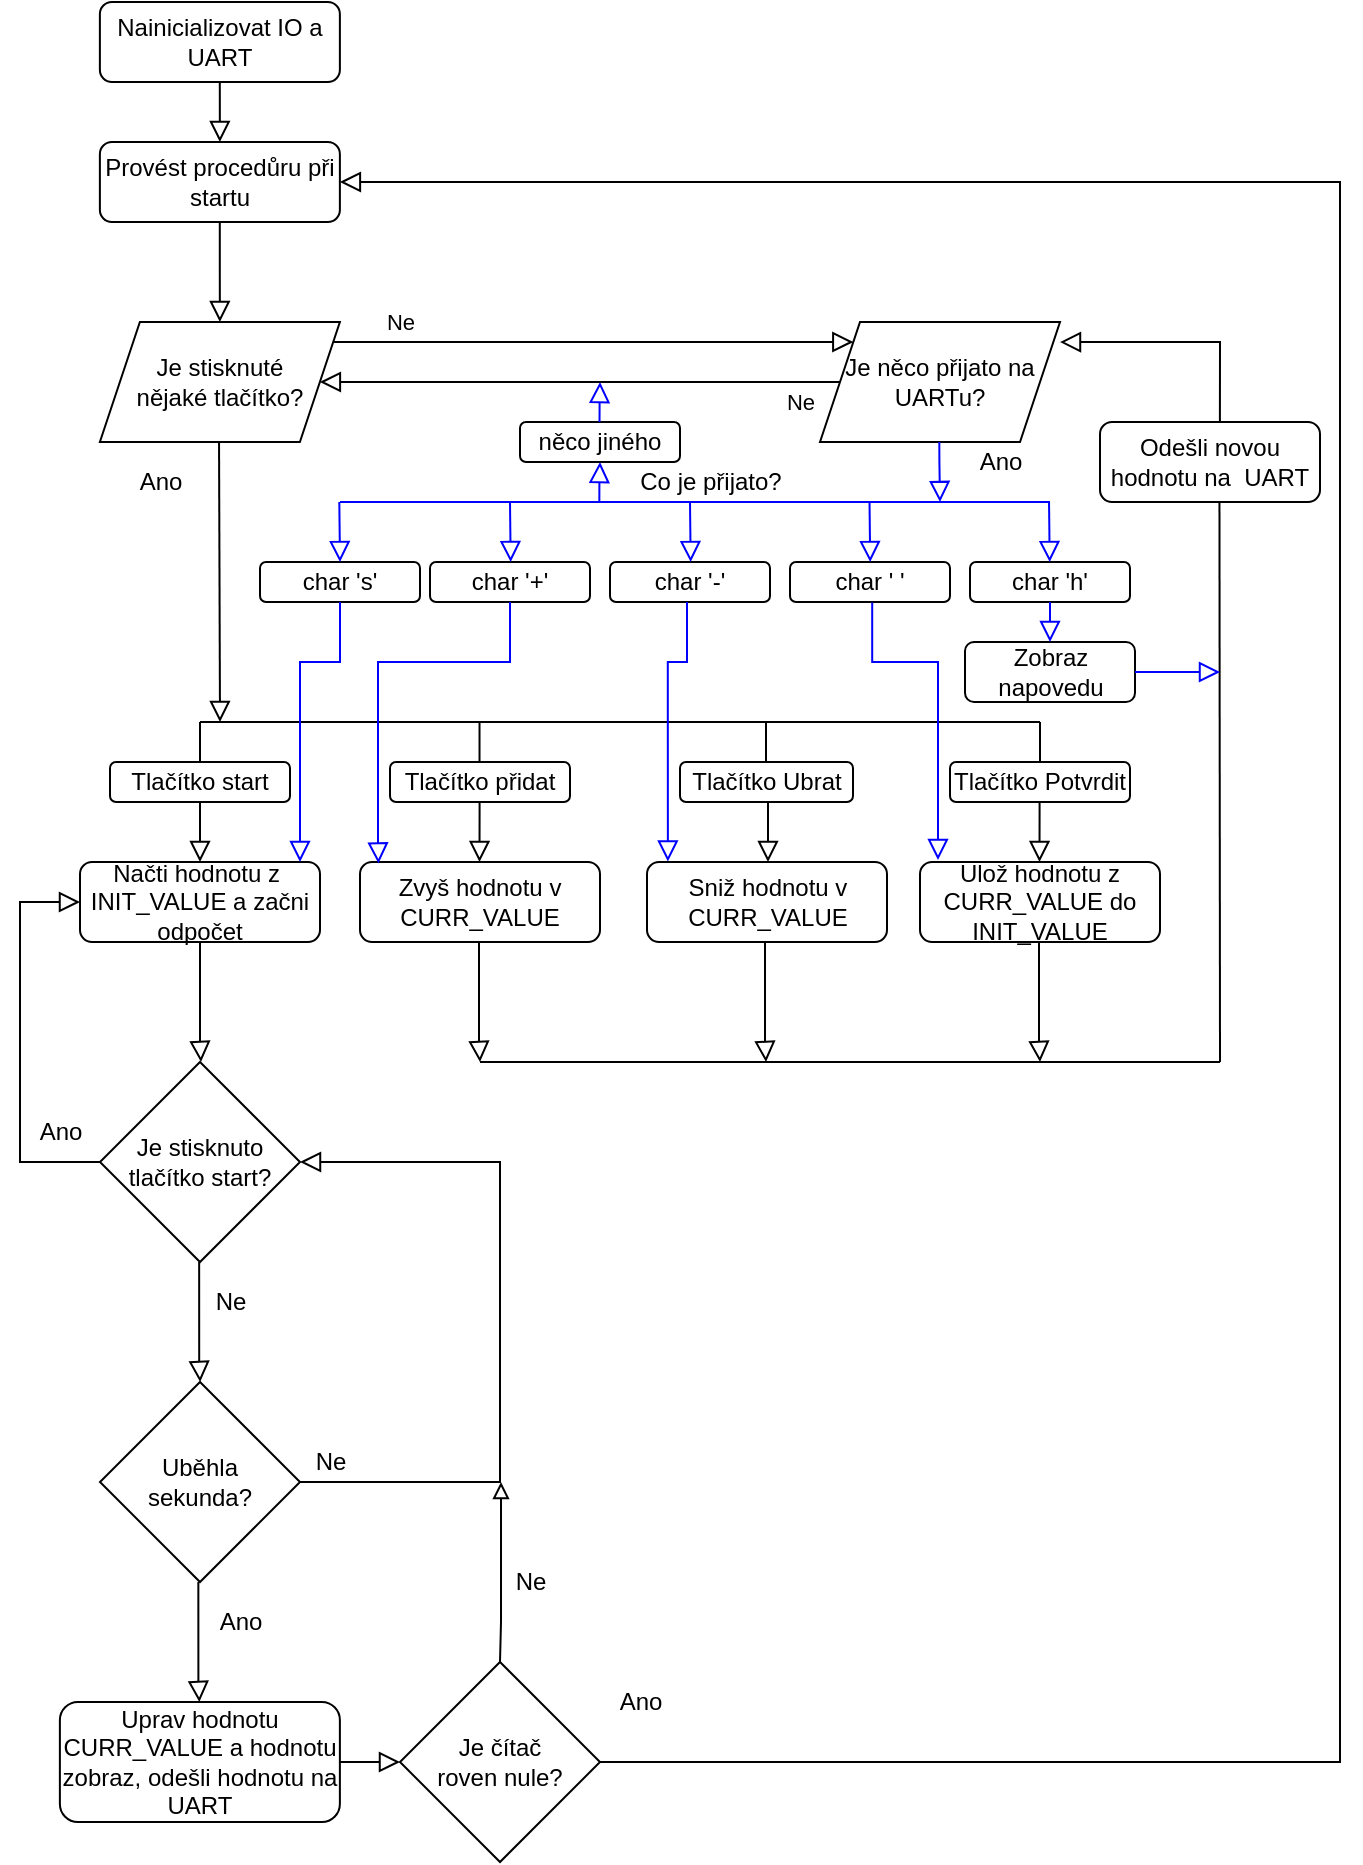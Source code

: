<mxfile version="14.1.2" type="device"><diagram id="C5RBs43oDa-KdzZeNtuy" name="Page-1"><mxGraphModel dx="677" dy="349" grid="1" gridSize="10" guides="1" tooltips="1" connect="1" arrows="1" fold="1" page="1" pageScale="1" pageWidth="827" pageHeight="1169" math="0" shadow="0"><root><mxCell id="WIyWlLk6GJQsqaUBKTNV-0"/><mxCell id="WIyWlLk6GJQsqaUBKTNV-1" parent="WIyWlLk6GJQsqaUBKTNV-0"/><mxCell id="WIyWlLk6GJQsqaUBKTNV-2" value="" style="rounded=0;html=1;jettySize=auto;orthogonalLoop=1;fontSize=11;endArrow=block;endFill=0;endSize=8;strokeWidth=1;shadow=0;labelBackgroundColor=none;edgeStyle=orthogonalEdgeStyle;" parent="WIyWlLk6GJQsqaUBKTNV-1" source="WIyWlLk6GJQsqaUBKTNV-3" edge="1"><mxGeometry relative="1" as="geometry"><mxPoint x="139.94" y="170" as="targetPoint"/></mxGeometry></mxCell><mxCell id="WIyWlLk6GJQsqaUBKTNV-3" value="Provést procedůru při startu" style="rounded=1;whiteSpace=wrap;html=1;fontSize=12;glass=0;strokeWidth=1;shadow=0;" parent="WIyWlLk6GJQsqaUBKTNV-1" vertex="1"><mxGeometry x="79.94" y="80" width="120" height="40" as="geometry"/></mxCell><mxCell id="WIyWlLk6GJQsqaUBKTNV-5" value="Ne" style="edgeStyle=orthogonalEdgeStyle;rounded=0;html=1;jettySize=auto;orthogonalLoop=1;fontSize=11;endArrow=block;endFill=0;endSize=8;strokeWidth=1;shadow=0;labelBackgroundColor=none;" parent="WIyWlLk6GJQsqaUBKTNV-1" source="qzdEpZUiR1O1QcO50xsQ-17" target="i0NnEWH4BkmEGmP7qwsd-0" edge="1"><mxGeometry x="-0.745" y="10" relative="1" as="geometry"><mxPoint as="offset"/><mxPoint x="209.94" y="230" as="sourcePoint"/><mxPoint x="200" y="180" as="targetPoint"/><Array as="points"><mxPoint x="270" y="180"/><mxPoint x="270" y="180"/></Array></mxGeometry></mxCell><mxCell id="qzdEpZUiR1O1QcO50xsQ-17" value="Je stisknuté &lt;br&gt;nějaké tlačítko?" style="shape=parallelogram;perimeter=parallelogramPerimeter;whiteSpace=wrap;html=1;fixedSize=1;" parent="WIyWlLk6GJQsqaUBKTNV-1" vertex="1"><mxGeometry x="79.94" y="170" width="120" height="60" as="geometry"/></mxCell><mxCell id="qzdEpZUiR1O1QcO50xsQ-18" value="" style="rounded=0;html=1;jettySize=auto;orthogonalLoop=1;fontSize=11;endArrow=block;endFill=0;endSize=8;strokeWidth=1;shadow=0;labelBackgroundColor=none;" parent="WIyWlLk6GJQsqaUBKTNV-1" edge="1"><mxGeometry relative="1" as="geometry"><mxPoint x="139.52" y="230" as="sourcePoint"/><mxPoint x="140" y="370" as="targetPoint"/></mxGeometry></mxCell><mxCell id="qzdEpZUiR1O1QcO50xsQ-19" value="Ano" style="text;html=1;align=center;verticalAlign=middle;resizable=0;points=[];autosize=1;" parent="WIyWlLk6GJQsqaUBKTNV-1" vertex="1"><mxGeometry x="90" y="240" width="40" height="20" as="geometry"/></mxCell><mxCell id="qzdEpZUiR1O1QcO50xsQ-24" value="" style="endArrow=none;html=1;" parent="WIyWlLk6GJQsqaUBKTNV-1" edge="1"><mxGeometry width="50" height="50" relative="1" as="geometry"><mxPoint x="130" y="370" as="sourcePoint"/><mxPoint x="550" y="370" as="targetPoint"/></mxGeometry></mxCell><mxCell id="qzdEpZUiR1O1QcO50xsQ-25" value="" style="endArrow=none;html=1;" parent="WIyWlLk6GJQsqaUBKTNV-1" edge="1"><mxGeometry width="50" height="50" relative="1" as="geometry"><mxPoint x="130" y="370" as="sourcePoint"/><mxPoint x="130" y="390" as="targetPoint"/></mxGeometry></mxCell><mxCell id="qzdEpZUiR1O1QcO50xsQ-27" value="Tlačítko start" style="rounded=1;whiteSpace=wrap;html=1;fontSize=12;glass=0;strokeWidth=1;shadow=0;" parent="WIyWlLk6GJQsqaUBKTNV-1" vertex="1"><mxGeometry x="85" y="390" width="90" height="20" as="geometry"/></mxCell><mxCell id="qzdEpZUiR1O1QcO50xsQ-28" value="" style="endArrow=none;html=1;" parent="WIyWlLk6GJQsqaUBKTNV-1" edge="1"><mxGeometry width="50" height="50" relative="1" as="geometry"><mxPoint x="269.76" y="370" as="sourcePoint"/><mxPoint x="269.76" y="390" as="targetPoint"/></mxGeometry></mxCell><mxCell id="qzdEpZUiR1O1QcO50xsQ-29" value="Tlačítko přidat" style="rounded=1;whiteSpace=wrap;html=1;fontSize=12;glass=0;strokeWidth=1;shadow=0;" parent="WIyWlLk6GJQsqaUBKTNV-1" vertex="1"><mxGeometry x="225" y="390" width="90" height="20" as="geometry"/></mxCell><mxCell id="qzdEpZUiR1O1QcO50xsQ-32" value="Tlačítko Ubrat" style="rounded=1;whiteSpace=wrap;html=1;fontSize=12;glass=0;strokeWidth=1;shadow=0;" parent="WIyWlLk6GJQsqaUBKTNV-1" vertex="1"><mxGeometry x="370" y="390" width="86.5" height="20" as="geometry"/></mxCell><mxCell id="qzdEpZUiR1O1QcO50xsQ-34" value="Tlačítko Potvrdit" style="rounded=1;whiteSpace=wrap;html=1;fontSize=12;glass=0;strokeWidth=1;shadow=0;" parent="WIyWlLk6GJQsqaUBKTNV-1" vertex="1"><mxGeometry x="505" y="390" width="90" height="20" as="geometry"/></mxCell><mxCell id="qzdEpZUiR1O1QcO50xsQ-36" value="Načti hodnotu z&amp;nbsp; INIT_VALUE a začni odpočet" style="rounded=1;whiteSpace=wrap;html=1;fontSize=12;glass=0;strokeWidth=1;shadow=0;" parent="WIyWlLk6GJQsqaUBKTNV-1" vertex="1"><mxGeometry x="70" y="440" width="120" height="40" as="geometry"/></mxCell><mxCell id="qzdEpZUiR1O1QcO50xsQ-38" value="" style="rounded=0;html=1;jettySize=auto;orthogonalLoop=1;fontSize=11;endArrow=block;endFill=0;endSize=8;strokeWidth=1;shadow=0;labelBackgroundColor=none;edgeStyle=orthogonalEdgeStyle;" parent="WIyWlLk6GJQsqaUBKTNV-1" edge="1"><mxGeometry relative="1" as="geometry"><mxPoint x="130" y="410" as="sourcePoint"/><mxPoint x="130" y="440" as="targetPoint"/><Array as="points"><mxPoint x="130" y="412"/></Array></mxGeometry></mxCell><mxCell id="qzdEpZUiR1O1QcO50xsQ-40" value="Zvyš hodnotu v CURR_VALUE" style="rounded=1;whiteSpace=wrap;html=1;fontSize=12;glass=0;strokeWidth=1;shadow=0;" parent="WIyWlLk6GJQsqaUBKTNV-1" vertex="1"><mxGeometry x="210" y="440" width="120" height="40" as="geometry"/></mxCell><mxCell id="qzdEpZUiR1O1QcO50xsQ-42" value="Sniž hodnotu v CURR_VALUE" style="rounded=1;whiteSpace=wrap;html=1;fontSize=12;glass=0;strokeWidth=1;shadow=0;" parent="WIyWlLk6GJQsqaUBKTNV-1" vertex="1"><mxGeometry x="353.5" y="440" width="120" height="40" as="geometry"/></mxCell><mxCell id="qzdEpZUiR1O1QcO50xsQ-44" value="Ulož hodnotu z CURR_VALUE do INIT_VALUE" style="rounded=1;whiteSpace=wrap;html=1;fontSize=12;glass=0;strokeWidth=1;shadow=0;" parent="WIyWlLk6GJQsqaUBKTNV-1" vertex="1"><mxGeometry x="490" y="440" width="120" height="40" as="geometry"/></mxCell><mxCell id="qzdEpZUiR1O1QcO50xsQ-45" value="" style="rounded=0;html=1;jettySize=auto;orthogonalLoop=1;fontSize=11;endArrow=block;endFill=0;endSize=8;strokeWidth=1;shadow=0;labelBackgroundColor=none;edgeStyle=orthogonalEdgeStyle;" parent="WIyWlLk6GJQsqaUBKTNV-1" edge="1"><mxGeometry relative="1" as="geometry"><mxPoint x="269.5" y="480" as="sourcePoint"/><mxPoint x="270" y="540" as="targetPoint"/><Array as="points"><mxPoint x="270" y="530"/><mxPoint x="270" y="530"/></Array></mxGeometry></mxCell><mxCell id="qzdEpZUiR1O1QcO50xsQ-46" value="" style="rounded=0;html=1;jettySize=auto;orthogonalLoop=1;fontSize=11;endArrow=block;endFill=0;endSize=8;strokeWidth=1;shadow=0;labelBackgroundColor=none;edgeStyle=orthogonalEdgeStyle;" parent="WIyWlLk6GJQsqaUBKTNV-1" edge="1"><mxGeometry relative="1" as="geometry"><mxPoint x="412.5" y="480" as="sourcePoint"/><mxPoint x="413" y="540" as="targetPoint"/><Array as="points"><mxPoint x="413" y="530"/><mxPoint x="413" y="530"/></Array></mxGeometry></mxCell><mxCell id="qzdEpZUiR1O1QcO50xsQ-47" value="" style="rounded=0;html=1;jettySize=auto;orthogonalLoop=1;fontSize=11;endArrow=block;endFill=0;endSize=8;strokeWidth=1;shadow=0;labelBackgroundColor=none;edgeStyle=orthogonalEdgeStyle;" parent="WIyWlLk6GJQsqaUBKTNV-1" edge="1"><mxGeometry relative="1" as="geometry"><mxPoint x="549.5" y="480" as="sourcePoint"/><mxPoint x="550" y="540" as="targetPoint"/><Array as="points"><mxPoint x="550" y="530"/><mxPoint x="550" y="530"/></Array></mxGeometry></mxCell><mxCell id="qzdEpZUiR1O1QcO50xsQ-48" value="" style="endArrow=none;html=1;" parent="WIyWlLk6GJQsqaUBKTNV-1" edge="1"><mxGeometry width="50" height="50" relative="1" as="geometry"><mxPoint x="270" y="540" as="sourcePoint"/><mxPoint x="640" y="540" as="targetPoint"/></mxGeometry></mxCell><mxCell id="qzdEpZUiR1O1QcO50xsQ-49" value="" style="endArrow=none;html=1;exitX=0.543;exitY=0.998;exitDx=0;exitDy=0;exitPerimeter=0;" parent="WIyWlLk6GJQsqaUBKTNV-1" source="i0NnEWH4BkmEGmP7qwsd-53" edge="1"><mxGeometry width="50" height="50" relative="1" as="geometry"><mxPoint x="640" y="290" as="sourcePoint"/><mxPoint x="640" y="540" as="targetPoint"/></mxGeometry></mxCell><mxCell id="qzdEpZUiR1O1QcO50xsQ-51" value="" style="rounded=0;html=1;jettySize=auto;orthogonalLoop=1;fontSize=11;endArrow=block;endFill=0;endSize=8;strokeWidth=1;shadow=0;labelBackgroundColor=none;edgeStyle=orthogonalEdgeStyle;" parent="WIyWlLk6GJQsqaUBKTNV-1" edge="1"><mxGeometry relative="1" as="geometry"><mxPoint x="130" y="480" as="sourcePoint"/><mxPoint x="130.5" y="540" as="targetPoint"/><Array as="points"><mxPoint x="130.5" y="530"/><mxPoint x="130.5" y="530"/></Array></mxGeometry></mxCell><mxCell id="qzdEpZUiR1O1QcO50xsQ-52" value="Je stisknuto tlačítko start?" style="rhombus;whiteSpace=wrap;html=1;" parent="WIyWlLk6GJQsqaUBKTNV-1" vertex="1"><mxGeometry x="80" y="540" width="100" height="100" as="geometry"/></mxCell><mxCell id="qzdEpZUiR1O1QcO50xsQ-55" value="" style="rounded=0;html=1;jettySize=auto;orthogonalLoop=1;fontSize=11;endArrow=block;endFill=0;endSize=8;strokeWidth=1;shadow=0;labelBackgroundColor=none;edgeStyle=orthogonalEdgeStyle;entryX=0;entryY=0.5;entryDx=0;entryDy=0;" parent="WIyWlLk6GJQsqaUBKTNV-1" target="qzdEpZUiR1O1QcO50xsQ-36" edge="1"><mxGeometry relative="1" as="geometry"><mxPoint x="80" y="590" as="sourcePoint"/><mxPoint x="40" y="460" as="targetPoint"/><Array as="points"><mxPoint x="40" y="590"/><mxPoint x="40" y="460"/></Array></mxGeometry></mxCell><mxCell id="qzdEpZUiR1O1QcO50xsQ-56" value="Ano" style="text;html=1;align=center;verticalAlign=middle;resizable=0;points=[];autosize=1;" parent="WIyWlLk6GJQsqaUBKTNV-1" vertex="1"><mxGeometry x="40" y="565" width="40" height="20" as="geometry"/></mxCell><mxCell id="qzdEpZUiR1O1QcO50xsQ-57" value="" style="rounded=0;html=1;jettySize=auto;orthogonalLoop=1;fontSize=11;endArrow=block;endFill=0;endSize=8;strokeWidth=1;shadow=0;labelBackgroundColor=none;edgeStyle=orthogonalEdgeStyle;" parent="WIyWlLk6GJQsqaUBKTNV-1" edge="1"><mxGeometry relative="1" as="geometry"><mxPoint x="129.58" y="640" as="sourcePoint"/><mxPoint x="130.08" y="700" as="targetPoint"/><Array as="points"><mxPoint x="130.08" y="690"/><mxPoint x="130.08" y="690"/></Array></mxGeometry></mxCell><mxCell id="qzdEpZUiR1O1QcO50xsQ-58" value="Ne" style="text;html=1;align=center;verticalAlign=middle;resizable=0;points=[];autosize=1;" parent="WIyWlLk6GJQsqaUBKTNV-1" vertex="1"><mxGeometry x="130" y="650" width="30" height="20" as="geometry"/></mxCell><mxCell id="qzdEpZUiR1O1QcO50xsQ-59" value="Uběhla &lt;br&gt;sekunda?" style="rhombus;whiteSpace=wrap;html=1;" parent="WIyWlLk6GJQsqaUBKTNV-1" vertex="1"><mxGeometry x="80" y="700" width="100" height="100" as="geometry"/></mxCell><mxCell id="qzdEpZUiR1O1QcO50xsQ-60" value="" style="rounded=0;html=1;jettySize=auto;orthogonalLoop=1;fontSize=11;endArrow=block;endFill=0;endSize=8;strokeWidth=1;shadow=0;labelBackgroundColor=none;edgeStyle=orthogonalEdgeStyle;" parent="WIyWlLk6GJQsqaUBKTNV-1" edge="1"><mxGeometry relative="1" as="geometry"><mxPoint x="129.17" y="800" as="sourcePoint"/><mxPoint x="129.67" y="860" as="targetPoint"/><Array as="points"><mxPoint x="129.67" y="850"/><mxPoint x="129.67" y="850"/></Array></mxGeometry></mxCell><mxCell id="qzdEpZUiR1O1QcO50xsQ-61" value="" style="rounded=0;html=1;jettySize=auto;orthogonalLoop=1;fontSize=11;endArrow=block;endFill=0;endSize=8;strokeWidth=1;shadow=0;labelBackgroundColor=none;edgeStyle=orthogonalEdgeStyle;entryX=1;entryY=0.5;entryDx=0;entryDy=0;" parent="WIyWlLk6GJQsqaUBKTNV-1" target="qzdEpZUiR1O1QcO50xsQ-52" edge="1"><mxGeometry relative="1" as="geometry"><mxPoint x="180.0" y="750" as="sourcePoint"/><mxPoint x="280" y="590" as="targetPoint"/><Array as="points"><mxPoint x="280" y="750"/><mxPoint x="280" y="590"/></Array></mxGeometry></mxCell><mxCell id="qzdEpZUiR1O1QcO50xsQ-62" value="Ne" style="text;html=1;align=center;verticalAlign=middle;resizable=0;points=[];autosize=1;" parent="WIyWlLk6GJQsqaUBKTNV-1" vertex="1"><mxGeometry x="180" y="730" width="30" height="20" as="geometry"/></mxCell><mxCell id="qzdEpZUiR1O1QcO50xsQ-63" value="Ano" style="text;html=1;align=center;verticalAlign=middle;resizable=0;points=[];autosize=1;" parent="WIyWlLk6GJQsqaUBKTNV-1" vertex="1"><mxGeometry x="130" y="810" width="40" height="20" as="geometry"/></mxCell><mxCell id="qzdEpZUiR1O1QcO50xsQ-64" value="Uprav hodnotu CURR_VALUE a hodnotu zobraz, odešli hodnotu na UART" style="rounded=1;whiteSpace=wrap;html=1;fontSize=12;glass=0;strokeWidth=1;shadow=0;" parent="WIyWlLk6GJQsqaUBKTNV-1" vertex="1"><mxGeometry x="59.94" y="860" width="140" height="60" as="geometry"/></mxCell><mxCell id="qzdEpZUiR1O1QcO50xsQ-65" value="" style="rounded=0;html=1;jettySize=auto;orthogonalLoop=1;fontSize=11;endArrow=block;endFill=0;endSize=8;strokeWidth=1;shadow=0;labelBackgroundColor=none;edgeStyle=orthogonalEdgeStyle;exitX=1;exitY=0.5;exitDx=0;exitDy=0;entryX=0;entryY=0.5;entryDx=0;entryDy=0;" parent="WIyWlLk6GJQsqaUBKTNV-1" source="qzdEpZUiR1O1QcO50xsQ-64" target="qzdEpZUiR1O1QcO50xsQ-66" edge="1"><mxGeometry relative="1" as="geometry"><mxPoint x="250.0" y="870" as="sourcePoint"/><mxPoint x="260" y="880" as="targetPoint"/><Array as="points"/></mxGeometry></mxCell><mxCell id="qzdEpZUiR1O1QcO50xsQ-66" value="Je čítač &lt;br&gt;roven nule?" style="rhombus;whiteSpace=wrap;html=1;" parent="WIyWlLk6GJQsqaUBKTNV-1" vertex="1"><mxGeometry x="230" y="840" width="100" height="100" as="geometry"/></mxCell><mxCell id="qzdEpZUiR1O1QcO50xsQ-68" value="" style="rounded=0;html=1;jettySize=auto;orthogonalLoop=1;fontSize=11;endArrow=none;endFill=0;endSize=8;strokeWidth=1;shadow=0;labelBackgroundColor=none;edgeStyle=orthogonalEdgeStyle;startArrow=block;startFill=0;entryX=0.5;entryY=0;entryDx=0;entryDy=0;" parent="WIyWlLk6GJQsqaUBKTNV-1" target="qzdEpZUiR1O1QcO50xsQ-66" edge="1"><mxGeometry relative="1" as="geometry"><mxPoint x="280.5" y="750" as="sourcePoint"/><mxPoint x="280.0" y="830" as="targetPoint"/><Array as="points"><mxPoint x="281" y="820"/></Array></mxGeometry></mxCell><mxCell id="qzdEpZUiR1O1QcO50xsQ-69" value="Ne" style="text;html=1;align=center;verticalAlign=middle;resizable=0;points=[];autosize=1;" parent="WIyWlLk6GJQsqaUBKTNV-1" vertex="1"><mxGeometry x="280" y="790" width="30" height="20" as="geometry"/></mxCell><mxCell id="qzdEpZUiR1O1QcO50xsQ-70" value="" style="rounded=0;html=1;jettySize=auto;orthogonalLoop=1;fontSize=11;endArrow=block;endFill=0;endSize=8;strokeWidth=1;shadow=0;labelBackgroundColor=none;edgeStyle=orthogonalEdgeStyle;exitX=1;exitY=0.5;exitDx=0;exitDy=0;entryX=1;entryY=0.5;entryDx=0;entryDy=0;" parent="WIyWlLk6GJQsqaUBKTNV-1" source="qzdEpZUiR1O1QcO50xsQ-66" target="WIyWlLk6GJQsqaUBKTNV-3" edge="1"><mxGeometry relative="1" as="geometry"><mxPoint x="353.5" y="879.58" as="sourcePoint"/><mxPoint x="663.5" y="540" as="targetPoint"/><Array as="points"><mxPoint x="700" y="890"/><mxPoint x="700" y="100"/></Array></mxGeometry></mxCell><mxCell id="qzdEpZUiR1O1QcO50xsQ-71" value="Ano" style="text;html=1;align=center;verticalAlign=middle;resizable=0;points=[];autosize=1;" parent="WIyWlLk6GJQsqaUBKTNV-1" vertex="1"><mxGeometry x="330" y="850" width="40" height="20" as="geometry"/></mxCell><mxCell id="qzdEpZUiR1O1QcO50xsQ-72" value="Nainicializovat IO a UART" style="rounded=1;whiteSpace=wrap;html=1;fontSize=12;glass=0;strokeWidth=1;shadow=0;" parent="WIyWlLk6GJQsqaUBKTNV-1" vertex="1"><mxGeometry x="79.94" y="10" width="120" height="40" as="geometry"/></mxCell><mxCell id="qzdEpZUiR1O1QcO50xsQ-74" value="" style="rounded=0;html=1;jettySize=auto;orthogonalLoop=1;fontSize=11;endArrow=block;endFill=0;endSize=8;strokeWidth=1;shadow=0;labelBackgroundColor=none;edgeStyle=orthogonalEdgeStyle;entryX=0.5;entryY=0;entryDx=0;entryDy=0;" parent="WIyWlLk6GJQsqaUBKTNV-1" target="WIyWlLk6GJQsqaUBKTNV-3" edge="1"><mxGeometry relative="1" as="geometry"><mxPoint x="138.76" y="50" as="sourcePoint"/><mxPoint x="138.76" y="100" as="targetPoint"/></mxGeometry></mxCell><mxCell id="i0NnEWH4BkmEGmP7qwsd-0" value="Je něco přijato na UARTu?" style="shape=parallelogram;perimeter=parallelogramPerimeter;whiteSpace=wrap;html=1;fixedSize=1;" parent="WIyWlLk6GJQsqaUBKTNV-1" vertex="1"><mxGeometry x="440" y="170" width="120" height="60" as="geometry"/></mxCell><mxCell id="i0NnEWH4BkmEGmP7qwsd-2" value="" style="rounded=0;html=1;jettySize=auto;orthogonalLoop=1;fontSize=11;endArrow=block;endFill=0;endSize=8;strokeWidth=1;shadow=0;labelBackgroundColor=none;edgeStyle=orthogonalEdgeStyle;entryX=1;entryY=0.167;entryDx=0;entryDy=0;entryPerimeter=0;exitX=0.545;exitY=0;exitDx=0;exitDy=0;exitPerimeter=0;" parent="WIyWlLk6GJQsqaUBKTNV-1" source="i0NnEWH4BkmEGmP7qwsd-53" target="i0NnEWH4BkmEGmP7qwsd-0" edge="1"><mxGeometry relative="1" as="geometry"><mxPoint x="580" y="180" as="targetPoint"/><mxPoint x="640" y="180" as="sourcePoint"/></mxGeometry></mxCell><mxCell id="i0NnEWH4BkmEGmP7qwsd-4" value="" style="rounded=0;html=1;jettySize=auto;orthogonalLoop=1;fontSize=11;endArrow=block;endFill=0;endSize=8;strokeWidth=1;shadow=0;labelBackgroundColor=none;edgeStyle=orthogonalEdgeStyle;strokeColor=#0000FF;" parent="WIyWlLk6GJQsqaUBKTNV-1" edge="1"><mxGeometry relative="1" as="geometry"><mxPoint x="499.66" y="230" as="sourcePoint"/><mxPoint x="500" y="260" as="targetPoint"/><Array as="points"><mxPoint x="499.82" y="240"/><mxPoint x="499.82" y="240"/></Array></mxGeometry></mxCell><mxCell id="i0NnEWH4BkmEGmP7qwsd-5" value="Ano" style="text;html=1;align=center;verticalAlign=middle;resizable=0;points=[];autosize=1;" parent="WIyWlLk6GJQsqaUBKTNV-1" vertex="1"><mxGeometry x="510" y="230" width="40" height="20" as="geometry"/></mxCell><mxCell id="i0NnEWH4BkmEGmP7qwsd-15" value="" style="rounded=0;html=1;jettySize=auto;orthogonalLoop=1;fontSize=11;endArrow=block;endFill=0;endSize=8;strokeWidth=1;shadow=0;labelBackgroundColor=none;edgeStyle=orthogonalEdgeStyle;" parent="WIyWlLk6GJQsqaUBKTNV-1" edge="1"><mxGeometry relative="1" as="geometry"><mxPoint x="269.76" y="410" as="sourcePoint"/><mxPoint x="269.76" y="440" as="targetPoint"/><Array as="points"><mxPoint x="269.76" y="412"/></Array></mxGeometry></mxCell><mxCell id="i0NnEWH4BkmEGmP7qwsd-16" value="" style="rounded=0;html=1;jettySize=auto;orthogonalLoop=1;fontSize=11;endArrow=block;endFill=0;endSize=8;strokeWidth=1;shadow=0;labelBackgroundColor=none;edgeStyle=orthogonalEdgeStyle;" parent="WIyWlLk6GJQsqaUBKTNV-1" edge="1"><mxGeometry relative="1" as="geometry"><mxPoint x="414" y="410" as="sourcePoint"/><mxPoint x="414" y="440" as="targetPoint"/><Array as="points"><mxPoint x="414" y="412"/></Array></mxGeometry></mxCell><mxCell id="i0NnEWH4BkmEGmP7qwsd-17" value="" style="rounded=0;html=1;jettySize=auto;orthogonalLoop=1;fontSize=11;endArrow=block;endFill=0;endSize=8;strokeWidth=1;shadow=0;labelBackgroundColor=none;edgeStyle=orthogonalEdgeStyle;" parent="WIyWlLk6GJQsqaUBKTNV-1" edge="1"><mxGeometry relative="1" as="geometry"><mxPoint x="549.76" y="410" as="sourcePoint"/><mxPoint x="549.76" y="440" as="targetPoint"/><Array as="points"><mxPoint x="549.76" y="412"/></Array></mxGeometry></mxCell><mxCell id="i0NnEWH4BkmEGmP7qwsd-18" value="" style="endArrow=none;html=1;" parent="WIyWlLk6GJQsqaUBKTNV-1" edge="1"><mxGeometry width="50" height="50" relative="1" as="geometry"><mxPoint x="413" y="370" as="sourcePoint"/><mxPoint x="413" y="390" as="targetPoint"/></mxGeometry></mxCell><mxCell id="i0NnEWH4BkmEGmP7qwsd-19" value="" style="endArrow=none;html=1;" parent="WIyWlLk6GJQsqaUBKTNV-1" edge="1"><mxGeometry width="50" height="50" relative="1" as="geometry"><mxPoint x="550" y="370" as="sourcePoint"/><mxPoint x="550" y="390" as="targetPoint"/></mxGeometry></mxCell><mxCell id="i0NnEWH4BkmEGmP7qwsd-20" value="" style="endArrow=none;html=1;strokeColor=#0000FF;" parent="WIyWlLk6GJQsqaUBKTNV-1" edge="1"><mxGeometry width="50" height="50" relative="1" as="geometry"><mxPoint x="200" y="260" as="sourcePoint"/><mxPoint x="555" y="260" as="targetPoint"/></mxGeometry></mxCell><mxCell id="i0NnEWH4BkmEGmP7qwsd-21" value="char 's'" style="rounded=1;whiteSpace=wrap;html=1;fontSize=12;glass=0;strokeWidth=1;shadow=0;" parent="WIyWlLk6GJQsqaUBKTNV-1" vertex="1"><mxGeometry x="160" y="290" width="80" height="20" as="geometry"/></mxCell><mxCell id="i0NnEWH4BkmEGmP7qwsd-22" value="Co je přijato?" style="text;html=1;align=center;verticalAlign=middle;resizable=0;points=[];autosize=1;" parent="WIyWlLk6GJQsqaUBKTNV-1" vertex="1"><mxGeometry x="340" y="240" width="90" height="20" as="geometry"/></mxCell><mxCell id="i0NnEWH4BkmEGmP7qwsd-23" value="char '+'" style="rounded=1;whiteSpace=wrap;html=1;fontSize=12;glass=0;strokeWidth=1;shadow=0;" parent="WIyWlLk6GJQsqaUBKTNV-1" vertex="1"><mxGeometry x="245" y="290" width="80" height="20" as="geometry"/></mxCell><mxCell id="i0NnEWH4BkmEGmP7qwsd-24" value="char '-'" style="rounded=1;whiteSpace=wrap;html=1;fontSize=12;glass=0;strokeWidth=1;shadow=0;" parent="WIyWlLk6GJQsqaUBKTNV-1" vertex="1"><mxGeometry x="335" y="290" width="80" height="20" as="geometry"/></mxCell><mxCell id="i0NnEWH4BkmEGmP7qwsd-25" value="char ' '" style="rounded=1;whiteSpace=wrap;html=1;fontSize=12;glass=0;strokeWidth=1;shadow=0;" parent="WIyWlLk6GJQsqaUBKTNV-1" vertex="1"><mxGeometry x="425" y="290" width="80" height="20" as="geometry"/></mxCell><mxCell id="i0NnEWH4BkmEGmP7qwsd-26" value="char 'h'" style="rounded=1;whiteSpace=wrap;html=1;fontSize=12;glass=0;strokeWidth=1;shadow=0;" parent="WIyWlLk6GJQsqaUBKTNV-1" vertex="1"><mxGeometry x="515" y="290" width="80" height="20" as="geometry"/></mxCell><mxCell id="i0NnEWH4BkmEGmP7qwsd-27" value="" style="rounded=0;html=1;jettySize=auto;orthogonalLoop=1;fontSize=11;endArrow=block;endFill=0;endSize=8;strokeWidth=1;shadow=0;labelBackgroundColor=none;edgeStyle=orthogonalEdgeStyle;strokeColor=#0000FF;entryX=0.5;entryY=0;entryDx=0;entryDy=0;" parent="WIyWlLk6GJQsqaUBKTNV-1" target="i0NnEWH4BkmEGmP7qwsd-21" edge="1"><mxGeometry relative="1" as="geometry"><mxPoint x="199.66" y="260" as="sourcePoint"/><mxPoint x="199.66" y="280" as="targetPoint"/><Array as="points"/></mxGeometry></mxCell><mxCell id="i0NnEWH4BkmEGmP7qwsd-29" value="" style="rounded=0;html=1;jettySize=auto;orthogonalLoop=1;fontSize=11;endArrow=block;endFill=0;endSize=8;strokeWidth=1;shadow=0;labelBackgroundColor=none;edgeStyle=orthogonalEdgeStyle;strokeColor=#0000FF;entryX=0.5;entryY=0;entryDx=0;entryDy=0;" parent="WIyWlLk6GJQsqaUBKTNV-1" edge="1"><mxGeometry relative="1" as="geometry"><mxPoint x="285.0" y="260" as="sourcePoint"/><mxPoint x="285.34" y="290" as="targetPoint"/><Array as="points"/></mxGeometry></mxCell><mxCell id="i0NnEWH4BkmEGmP7qwsd-30" value="" style="rounded=0;html=1;jettySize=auto;orthogonalLoop=1;fontSize=11;endArrow=block;endFill=0;endSize=8;strokeWidth=1;shadow=0;labelBackgroundColor=none;edgeStyle=orthogonalEdgeStyle;strokeColor=#0000FF;entryX=0.5;entryY=0;entryDx=0;entryDy=0;" parent="WIyWlLk6GJQsqaUBKTNV-1" edge="1"><mxGeometry relative="1" as="geometry"><mxPoint x="375.0" y="260" as="sourcePoint"/><mxPoint x="375.34" y="290" as="targetPoint"/><Array as="points"/></mxGeometry></mxCell><mxCell id="i0NnEWH4BkmEGmP7qwsd-31" value="" style="rounded=0;html=1;jettySize=auto;orthogonalLoop=1;fontSize=11;endArrow=block;endFill=0;endSize=8;strokeWidth=1;shadow=0;labelBackgroundColor=none;edgeStyle=orthogonalEdgeStyle;strokeColor=#0000FF;entryX=0.5;entryY=0;entryDx=0;entryDy=0;" parent="WIyWlLk6GJQsqaUBKTNV-1" edge="1"><mxGeometry relative="1" as="geometry"><mxPoint x="464.76" y="260" as="sourcePoint"/><mxPoint x="465.1" y="290" as="targetPoint"/><Array as="points"/></mxGeometry></mxCell><mxCell id="i0NnEWH4BkmEGmP7qwsd-32" value="" style="rounded=0;html=1;jettySize=auto;orthogonalLoop=1;fontSize=11;endArrow=block;endFill=0;endSize=8;strokeWidth=1;shadow=0;labelBackgroundColor=none;edgeStyle=orthogonalEdgeStyle;strokeColor=#0000FF;entryX=0.5;entryY=0;entryDx=0;entryDy=0;" parent="WIyWlLk6GJQsqaUBKTNV-1" edge="1"><mxGeometry relative="1" as="geometry"><mxPoint x="554.52" y="260" as="sourcePoint"/><mxPoint x="554.86" y="290" as="targetPoint"/><Array as="points"/></mxGeometry></mxCell><mxCell id="i0NnEWH4BkmEGmP7qwsd-35" value="" style="rounded=0;html=1;jettySize=auto;orthogonalLoop=1;fontSize=11;endArrow=block;endFill=0;endSize=8;strokeWidth=1;shadow=0;labelBackgroundColor=none;strokeColor=#0000FF;edgeStyle=orthogonalEdgeStyle;exitX=0.5;exitY=1;exitDx=0;exitDy=0;" parent="WIyWlLk6GJQsqaUBKTNV-1" source="i0NnEWH4BkmEGmP7qwsd-21" edge="1"><mxGeometry relative="1" as="geometry"><mxPoint x="180" y="310" as="sourcePoint"/><mxPoint x="180" y="440" as="targetPoint"/><Array as="points"><mxPoint x="200" y="340"/><mxPoint x="180" y="340"/></Array></mxGeometry></mxCell><mxCell id="i0NnEWH4BkmEGmP7qwsd-40" value="" style="rounded=0;html=1;jettySize=auto;orthogonalLoop=1;fontSize=11;endArrow=block;endFill=0;endSize=8;strokeWidth=1;shadow=0;labelBackgroundColor=none;strokeColor=#0000FF;edgeStyle=orthogonalEdgeStyle;exitX=0.5;exitY=1;exitDx=0;exitDy=0;entryX=0.077;entryY=0.018;entryDx=0;entryDy=0;entryPerimeter=0;" parent="WIyWlLk6GJQsqaUBKTNV-1" source="i0NnEWH4BkmEGmP7qwsd-23" target="qzdEpZUiR1O1QcO50xsQ-40" edge="1"><mxGeometry relative="1" as="geometry"><mxPoint x="304.76" y="310" as="sourcePoint"/><mxPoint x="304.76" y="440" as="targetPoint"/><Array as="points"><mxPoint x="285" y="340"/><mxPoint x="219" y="340"/><mxPoint x="219" y="430"/></Array></mxGeometry></mxCell><mxCell id="i0NnEWH4BkmEGmP7qwsd-43" value="" style="rounded=0;html=1;jettySize=auto;orthogonalLoop=1;fontSize=11;endArrow=block;endFill=0;endSize=8;strokeWidth=1;shadow=0;labelBackgroundColor=none;strokeColor=#0000FF;edgeStyle=orthogonalEdgeStyle;exitX=0.5;exitY=1;exitDx=0;exitDy=0;entryX=0.087;entryY=-0.006;entryDx=0;entryDy=0;entryPerimeter=0;" parent="WIyWlLk6GJQsqaUBKTNV-1" target="qzdEpZUiR1O1QcO50xsQ-42" edge="1"><mxGeometry relative="1" as="geometry"><mxPoint x="373.5" y="310" as="sourcePoint"/><mxPoint x="353.5" y="440" as="targetPoint"/><Array as="points"><mxPoint x="374" y="340"/><mxPoint x="364" y="340"/></Array></mxGeometry></mxCell><mxCell id="i0NnEWH4BkmEGmP7qwsd-44" value="" style="rounded=0;html=1;jettySize=auto;orthogonalLoop=1;fontSize=11;endArrow=block;endFill=0;endSize=8;strokeWidth=1;shadow=0;labelBackgroundColor=none;strokeColor=#0000FF;edgeStyle=orthogonalEdgeStyle;exitX=0.5;exitY=1;exitDx=0;exitDy=0;" parent="WIyWlLk6GJQsqaUBKTNV-1" edge="1"><mxGeometry relative="1" as="geometry"><mxPoint x="466.1" y="310.24" as="sourcePoint"/><mxPoint x="499" y="439" as="targetPoint"/><Array as="points"><mxPoint x="466" y="340"/><mxPoint x="499" y="340"/></Array></mxGeometry></mxCell><mxCell id="i0NnEWH4BkmEGmP7qwsd-46" value="Zobraz napovedu" style="rounded=1;whiteSpace=wrap;html=1;fontSize=12;glass=0;strokeWidth=1;shadow=0;" parent="WIyWlLk6GJQsqaUBKTNV-1" vertex="1"><mxGeometry x="512.5" y="330" width="85" height="30" as="geometry"/></mxCell><mxCell id="i0NnEWH4BkmEGmP7qwsd-47" value="" style="rounded=0;html=1;jettySize=auto;orthogonalLoop=1;fontSize=11;endArrow=block;endFill=0;endSize=8;strokeWidth=1;shadow=0;labelBackgroundColor=none;strokeColor=#0000FF;exitX=0.5;exitY=1;exitDx=0;exitDy=0;entryX=0.5;entryY=0;entryDx=0;entryDy=0;" parent="WIyWlLk6GJQsqaUBKTNV-1" source="i0NnEWH4BkmEGmP7qwsd-26" target="i0NnEWH4BkmEGmP7qwsd-46" edge="1"><mxGeometry relative="1" as="geometry"><mxPoint x="476.1" y="320.24" as="sourcePoint"/><mxPoint x="554" y="331" as="targetPoint"/></mxGeometry></mxCell><mxCell id="i0NnEWH4BkmEGmP7qwsd-49" value="" style="rounded=0;html=1;jettySize=auto;orthogonalLoop=1;fontSize=11;endArrow=block;endFill=0;endSize=8;strokeWidth=1;shadow=0;labelBackgroundColor=none;exitX=1;exitY=0.5;exitDx=0;exitDy=0;strokeColor=#0000FF;" parent="WIyWlLk6GJQsqaUBKTNV-1" source="i0NnEWH4BkmEGmP7qwsd-46" edge="1"><mxGeometry relative="1" as="geometry"><mxPoint x="559.5" y="490" as="sourcePoint"/><mxPoint x="640" y="345" as="targetPoint"/></mxGeometry></mxCell><mxCell id="i0NnEWH4BkmEGmP7qwsd-50" value="" style="rounded=0;html=1;jettySize=auto;orthogonalLoop=1;fontSize=11;endArrow=block;endFill=0;endSize=8;strokeWidth=1;shadow=0;labelBackgroundColor=none;edgeStyle=orthogonalEdgeStyle;strokeColor=#0000FF;" parent="WIyWlLk6GJQsqaUBKTNV-1" edge="1"><mxGeometry relative="1" as="geometry"><mxPoint x="329.67" y="260" as="sourcePoint"/><mxPoint x="330" y="240" as="targetPoint"/><Array as="points"><mxPoint x="329.67" y="250"/><mxPoint x="329.67" y="250"/></Array></mxGeometry></mxCell><mxCell id="i0NnEWH4BkmEGmP7qwsd-51" value="něco jiného" style="rounded=1;whiteSpace=wrap;html=1;fontSize=12;glass=0;strokeWidth=1;shadow=0;" parent="WIyWlLk6GJQsqaUBKTNV-1" vertex="1"><mxGeometry x="290" y="220" width="80" height="20" as="geometry"/></mxCell><mxCell id="i0NnEWH4BkmEGmP7qwsd-52" value="" style="rounded=0;html=1;jettySize=auto;orthogonalLoop=1;fontSize=11;endArrow=block;endFill=0;endSize=8;strokeWidth=1;shadow=0;labelBackgroundColor=none;edgeStyle=orthogonalEdgeStyle;strokeColor=#0000FF;" parent="WIyWlLk6GJQsqaUBKTNV-1" edge="1"><mxGeometry relative="1" as="geometry"><mxPoint x="329.76" y="220" as="sourcePoint"/><mxPoint x="330" y="200" as="targetPoint"/><Array as="points"><mxPoint x="329.76" y="210"/><mxPoint x="329.76" y="210"/></Array></mxGeometry></mxCell><mxCell id="i0NnEWH4BkmEGmP7qwsd-53" value="Odešli novou hodnotu na&amp;nbsp; UART" style="rounded=1;whiteSpace=wrap;html=1;fontSize=12;glass=0;strokeWidth=1;shadow=0;" parent="WIyWlLk6GJQsqaUBKTNV-1" vertex="1"><mxGeometry x="580" y="220" width="110" height="40" as="geometry"/></mxCell><mxCell id="3zSxeTFwxNoOWFEiXUep-1" value="Ne" style="edgeStyle=orthogonalEdgeStyle;rounded=0;html=1;jettySize=auto;orthogonalLoop=1;fontSize=11;endArrow=block;endFill=0;endSize=8;strokeWidth=1;shadow=0;labelBackgroundColor=none;exitX=0;exitY=0.5;exitDx=0;exitDy=0;entryX=1;entryY=0.5;entryDx=0;entryDy=0;" edge="1" parent="WIyWlLk6GJQsqaUBKTNV-1" source="i0NnEWH4BkmEGmP7qwsd-0" target="qzdEpZUiR1O1QcO50xsQ-17"><mxGeometry x="-0.846" y="10" relative="1" as="geometry"><mxPoint as="offset"/><mxPoint x="189.997" y="200" as="sourcePoint"/><mxPoint x="240" y="230" as="targetPoint"/><Array as="points"/></mxGeometry></mxCell></root></mxGraphModel></diagram></mxfile>